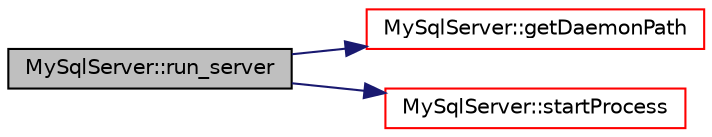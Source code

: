 digraph "MySqlServer::run_server"
{
 // LATEX_PDF_SIZE
  edge [fontname="Helvetica",fontsize="10",labelfontname="Helvetica",labelfontsize="10"];
  node [fontname="Helvetica",fontsize="10",shape=record];
  rankdir="LR";
  Node1 [label="MySqlServer::run_server",height=0.2,width=0.4,color="black", fillcolor="grey75", style="filled", fontcolor="black",tooltip=" "];
  Node1 -> Node2 [color="midnightblue",fontsize="10",style="solid",fontname="Helvetica"];
  Node2 [label="MySqlServer::getDaemonPath",height=0.2,width=0.4,color="red", fillcolor="white", style="filled",URL="$class_my_sql_server.html#a78c509c67fe9febe29d735d9a5115e03",tooltip=" "];
  Node1 -> Node5 [color="midnightblue",fontsize="10",style="solid",fontname="Helvetica"];
  Node5 [label="MySqlServer::startProcess",height=0.2,width=0.4,color="red", fillcolor="white", style="filled",URL="$class_my_sql_server.html#afb0b8bfb0be38b2fdb3d5dd1bcaccfa6",tooltip=" "];
}
